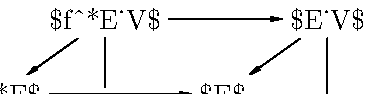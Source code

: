 \documentclass{standalone}
\usepackage{luamplib}
\begin{document}
\mplibtextextlabel{enable}
\begin{mplibcode}
beginfig(1);
r = 0.9;
z0 = (0, 0);
z1 = r*(89, -55);
z2 = r*(42, 30);
z3 = z1 + z2;

picture FE, FEV, E, EV, M, N, U, V;
FE  = thelabel("$f^*E$",   (x0, y0));
M   = thelabel("$M$",      (x0, y1));
E   = thelabel("$E$",      (x1, y0));
N   = thelabel("$N$",      (x1, y1));
FEV = thelabel("$f^*E_V$", (x2, y2));
U   = thelabel("$U$",      (x2, y3));
EV  = thelabel("$E_V$",    (x3, y2));
V   = thelabel("$V$",      (x3, y3));

forsuffixes @=E, M, N, U, V, EV, FE, FEV: draw @; endfor

ahangle := 20;
vardef connect(expr a, b) = 
  save line; path line; interim bboxmargin := 3;
  line = center a .. center b cutbefore bbox a cutafter bbox b;
  cutdraw line withpen pencircle scaled 4 withcolor background;
  drawarrow line
enddef;

connect(FEV, EV); 
connect(FEV, U);
connect(EV, V);
connect(U, V);

connect(FEV, FE);
connect(EV, E);
connect(U, M);
connect(V, N);

connect(FE, E);
connect(FE, M);
connect(E, N);
connect(M, N);
endfig;
\end{mplibcode}
\end{document}

